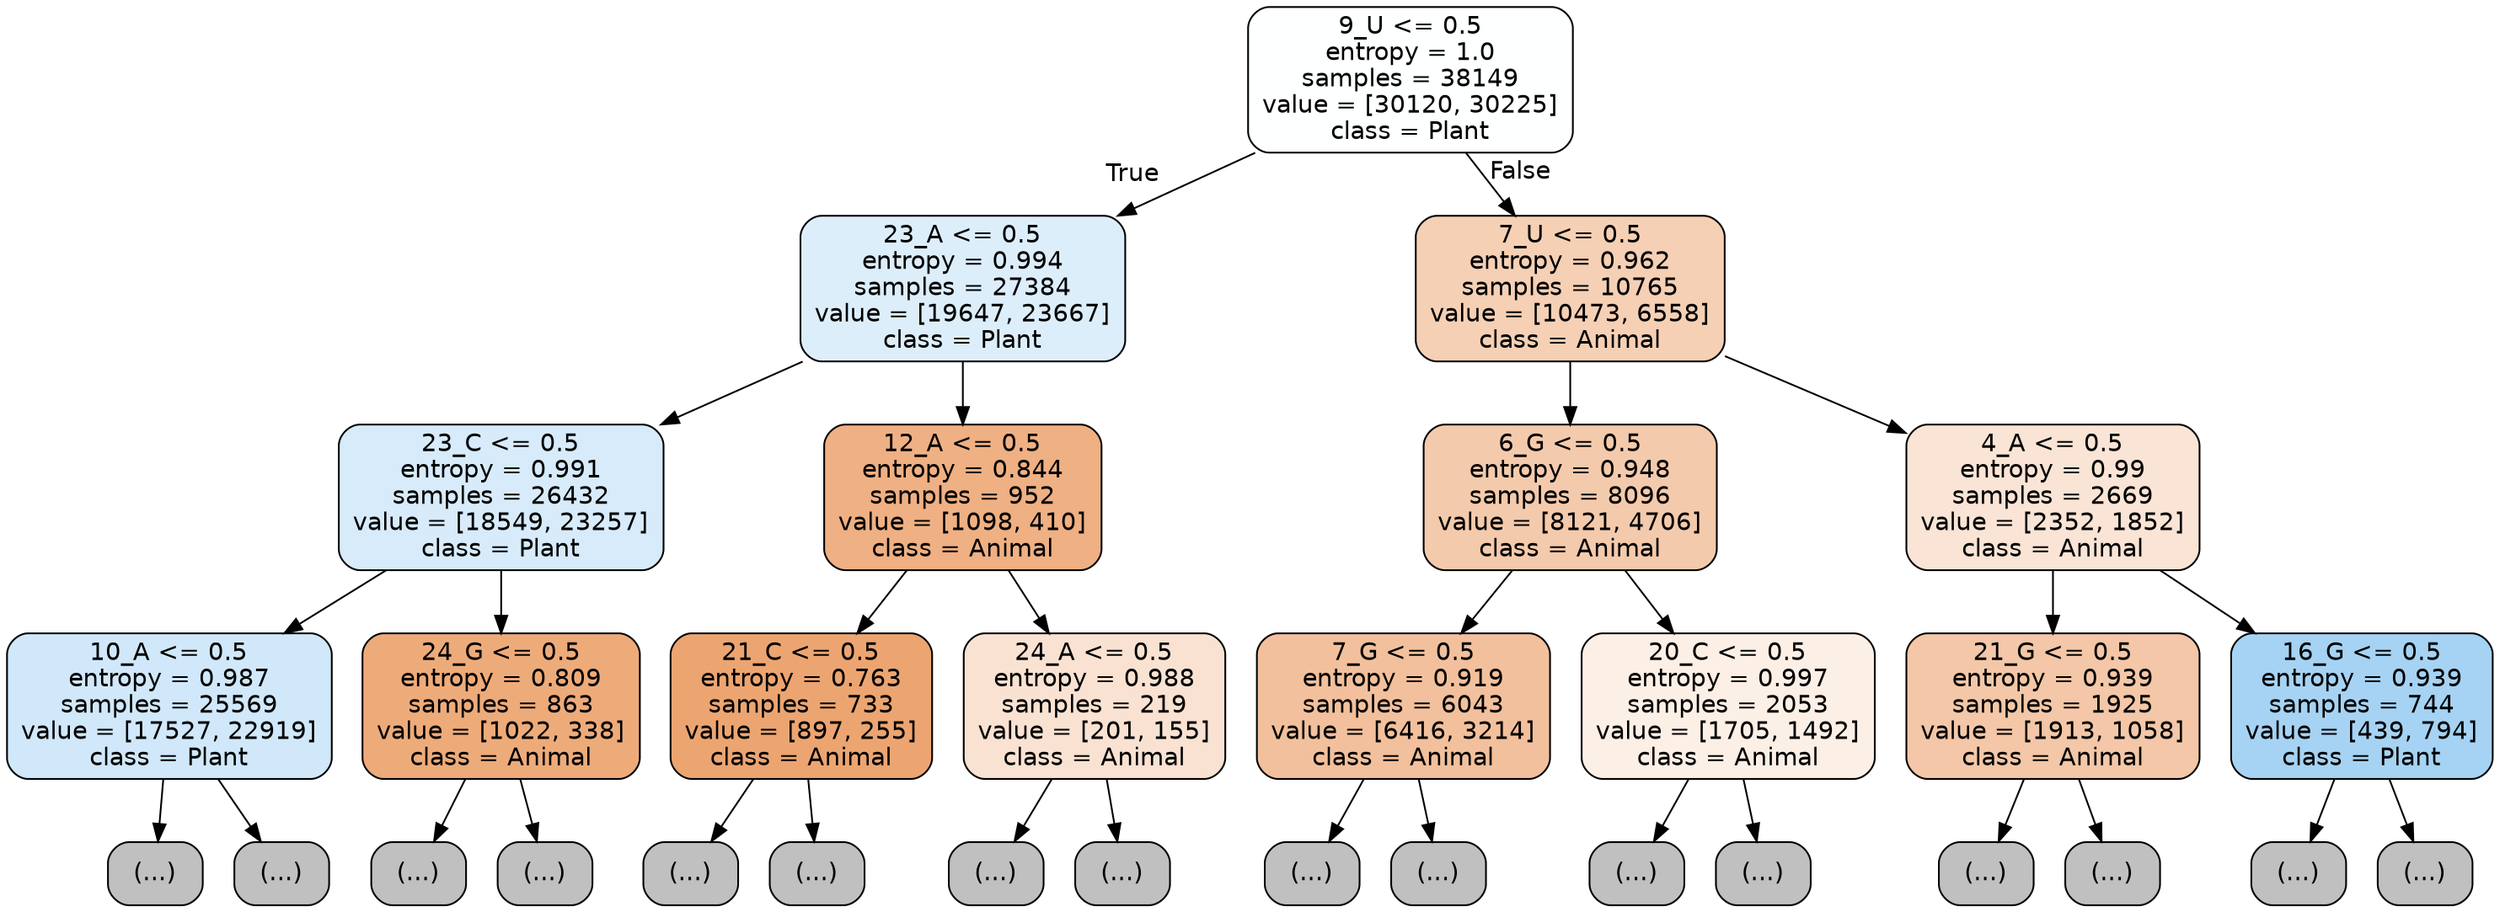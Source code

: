 digraph Tree {
node [shape=box, style="filled, rounded", color="black", fontname="helvetica"] ;
edge [fontname="helvetica"] ;
0 [label="9_U <= 0.5\nentropy = 1.0\nsamples = 38149\nvalue = [30120, 30225]\nclass = Plant", fillcolor="#feffff"] ;
1 [label="23_A <= 0.5\nentropy = 0.994\nsamples = 27384\nvalue = [19647, 23667]\nclass = Plant", fillcolor="#ddeefb"] ;
0 -> 1 [labeldistance=2.5, labelangle=45, headlabel="True"] ;
2 [label="23_C <= 0.5\nentropy = 0.991\nsamples = 26432\nvalue = [18549, 23257]\nclass = Plant", fillcolor="#d7ebfa"] ;
1 -> 2 ;
3 [label="10_A <= 0.5\nentropy = 0.987\nsamples = 25569\nvalue = [17527, 22919]\nclass = Plant", fillcolor="#d0e8f9"] ;
2 -> 3 ;
4 [label="(...)", fillcolor="#C0C0C0"] ;
3 -> 4 ;
8017 [label="(...)", fillcolor="#C0C0C0"] ;
3 -> 8017 ;
10998 [label="24_G <= 0.5\nentropy = 0.809\nsamples = 863\nvalue = [1022, 338]\nclass = Animal", fillcolor="#eeab7a"] ;
2 -> 10998 ;
10999 [label="(...)", fillcolor="#C0C0C0"] ;
10998 -> 10999 ;
11410 [label="(...)", fillcolor="#C0C0C0"] ;
10998 -> 11410 ;
11451 [label="12_A <= 0.5\nentropy = 0.844\nsamples = 952\nvalue = [1098, 410]\nclass = Animal", fillcolor="#efb083"] ;
1 -> 11451 ;
11452 [label="21_C <= 0.5\nentropy = 0.763\nsamples = 733\nvalue = [897, 255]\nclass = Animal", fillcolor="#eca571"] ;
11451 -> 11452 ;
11453 [label="(...)", fillcolor="#C0C0C0"] ;
11452 -> 11453 ;
11722 [label="(...)", fillcolor="#C0C0C0"] ;
11452 -> 11722 ;
11787 [label="24_A <= 0.5\nentropy = 0.988\nsamples = 219\nvalue = [201, 155]\nclass = Animal", fillcolor="#f9e2d2"] ;
11451 -> 11787 ;
11788 [label="(...)", fillcolor="#C0C0C0"] ;
11787 -> 11788 ;
11945 [label="(...)", fillcolor="#C0C0C0"] ;
11787 -> 11945 ;
11950 [label="7_U <= 0.5\nentropy = 0.962\nsamples = 10765\nvalue = [10473, 6558]\nclass = Animal", fillcolor="#f5d0b5"] ;
0 -> 11950 [labeldistance=2.5, labelangle=-45, headlabel="False"] ;
11951 [label="6_G <= 0.5\nentropy = 0.948\nsamples = 8096\nvalue = [8121, 4706]\nclass = Animal", fillcolor="#f4caac"] ;
11950 -> 11951 ;
11952 [label="7_G <= 0.5\nentropy = 0.919\nsamples = 6043\nvalue = [6416, 3214]\nclass = Animal", fillcolor="#f2c09c"] ;
11951 -> 11952 ;
11953 [label="(...)", fillcolor="#C0C0C0"] ;
11952 -> 11953 ;
13720 [label="(...)", fillcolor="#C0C0C0"] ;
11952 -> 13720 ;
14637 [label="20_C <= 0.5\nentropy = 0.997\nsamples = 2053\nvalue = [1705, 1492]\nclass = Animal", fillcolor="#fcefe6"] ;
11951 -> 14637 ;
14638 [label="(...)", fillcolor="#C0C0C0"] ;
14637 -> 14638 ;
15353 [label="(...)", fillcolor="#C0C0C0"] ;
14637 -> 15353 ;
15564 [label="4_A <= 0.5\nentropy = 0.99\nsamples = 2669\nvalue = [2352, 1852]\nclass = Animal", fillcolor="#f9e4d5"] ;
11950 -> 15564 ;
15565 [label="21_G <= 0.5\nentropy = 0.939\nsamples = 1925\nvalue = [1913, 1058]\nclass = Animal", fillcolor="#f3c7a7"] ;
15564 -> 15565 ;
15566 [label="(...)", fillcolor="#C0C0C0"] ;
15565 -> 15566 ;
16405 [label="(...)", fillcolor="#C0C0C0"] ;
15565 -> 16405 ;
16622 [label="16_G <= 0.5\nentropy = 0.939\nsamples = 744\nvalue = [439, 794]\nclass = Plant", fillcolor="#a6d3f3"] ;
15564 -> 16622 ;
16623 [label="(...)", fillcolor="#C0C0C0"] ;
16622 -> 16623 ;
16860 [label="(...)", fillcolor="#C0C0C0"] ;
16622 -> 16860 ;
}